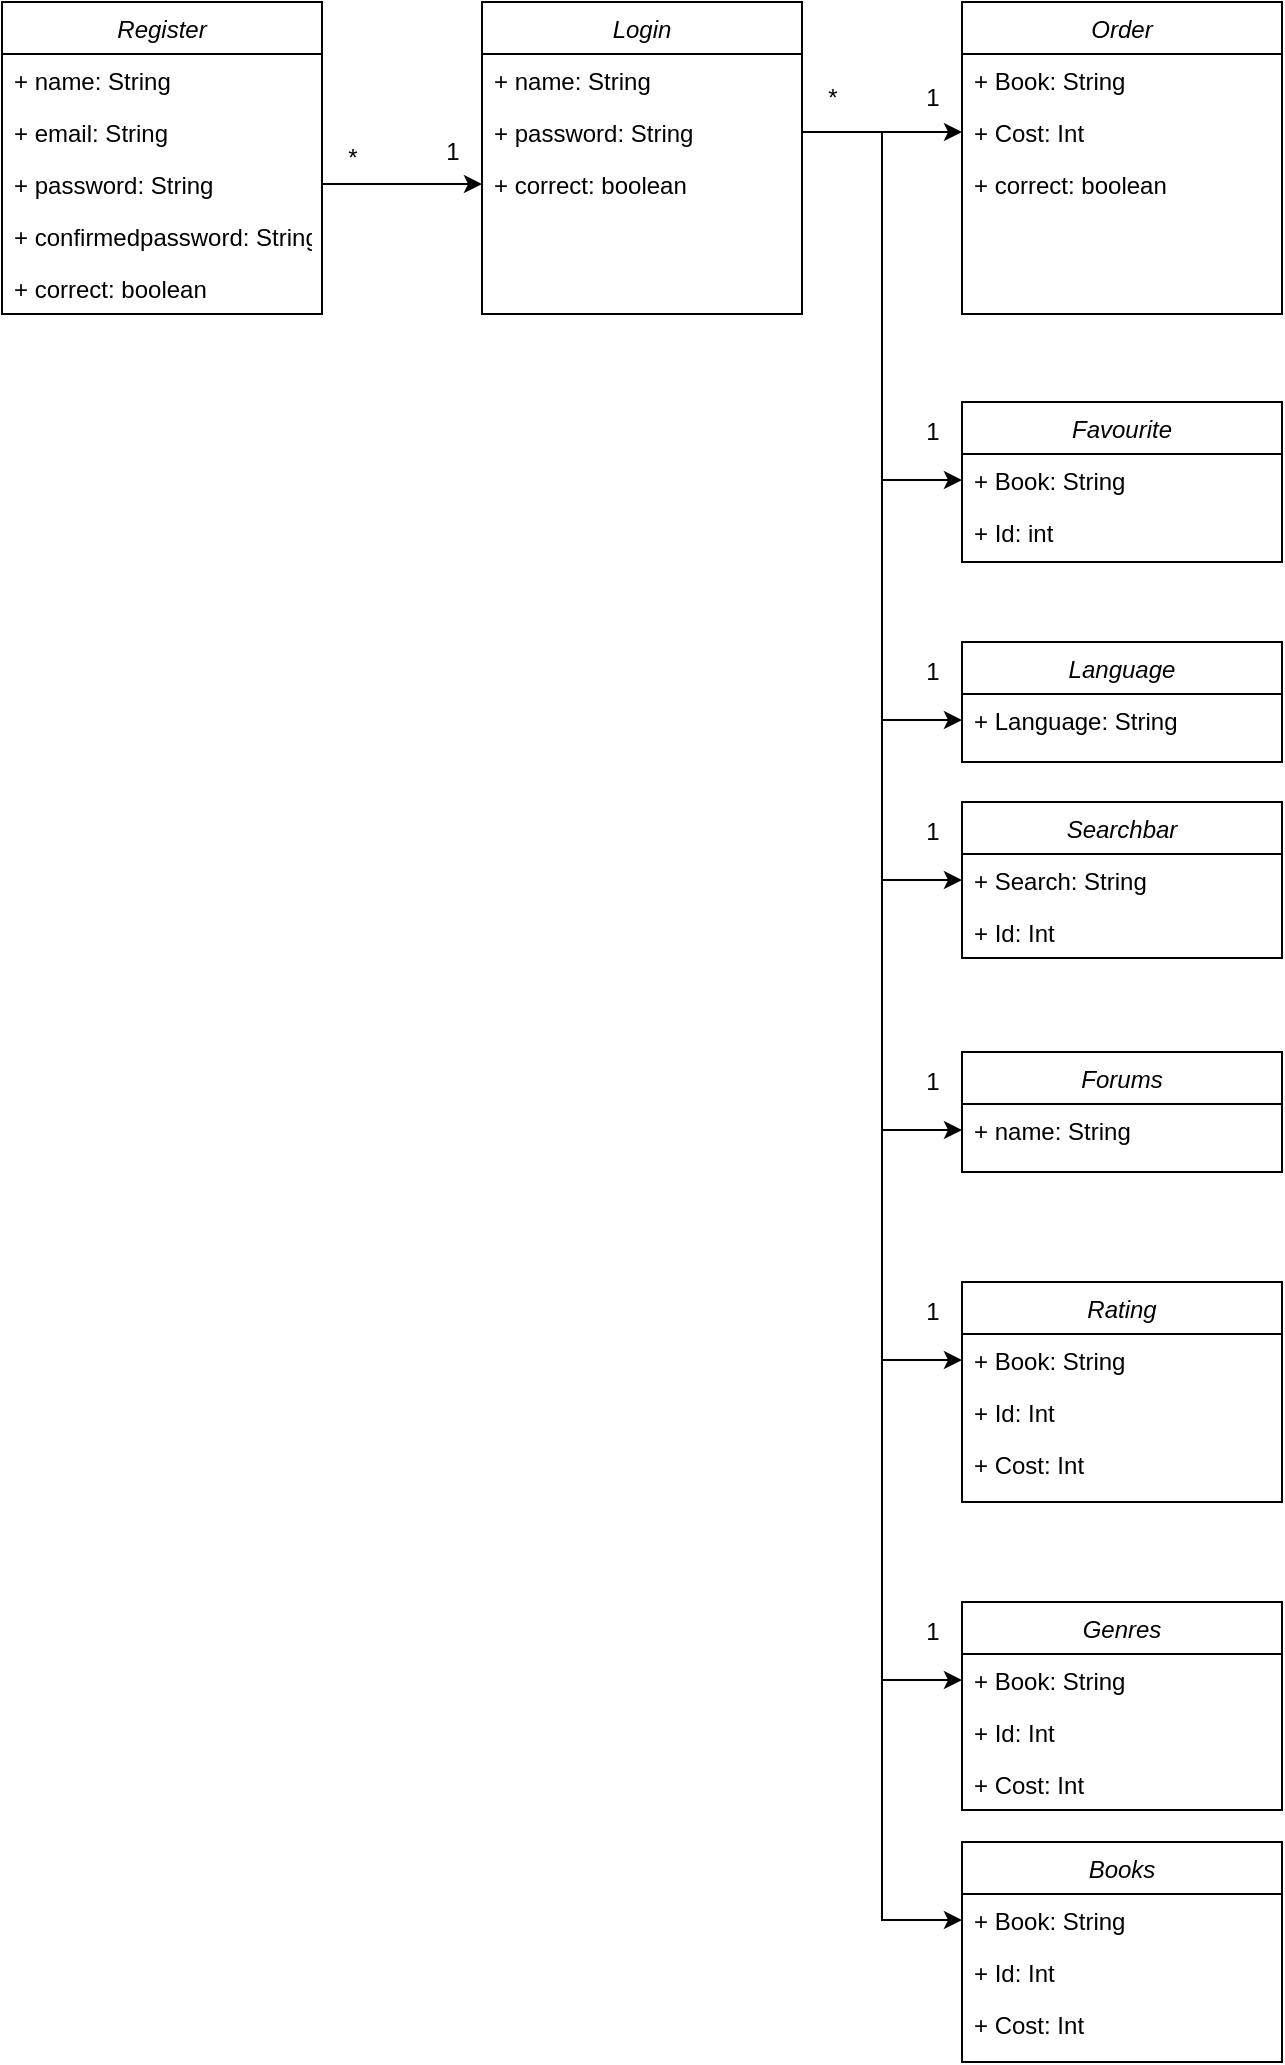 <mxfile version="20.3.0" type="device"><diagram id="C5RBs43oDa-KdzZeNtuy" name="Page-1"><mxGraphModel dx="689" dy="976" grid="1" gridSize="10" guides="1" tooltips="1" connect="1" arrows="1" fold="1" page="1" pageScale="1" pageWidth="827" pageHeight="1169" math="0" shadow="0"><root><mxCell id="WIyWlLk6GJQsqaUBKTNV-0"/><mxCell id="WIyWlLk6GJQsqaUBKTNV-1" parent="WIyWlLk6GJQsqaUBKTNV-0"/><mxCell id="m63bcGbSVluNW7EQ0npI-22" value="Register" style="swimlane;fontStyle=2;align=center;verticalAlign=top;childLayout=stackLayout;horizontal=1;startSize=26;horizontalStack=0;resizeParent=1;resizeLast=0;collapsible=1;marginBottom=0;rounded=0;shadow=0;strokeWidth=1;" parent="WIyWlLk6GJQsqaUBKTNV-1" vertex="1"><mxGeometry width="160" height="156" as="geometry"><mxRectangle x="230" y="140" width="160" height="26" as="alternateBounds"/></mxGeometry></mxCell><mxCell id="m63bcGbSVluNW7EQ0npI-23" value="+ name: String" style="text;align=left;verticalAlign=top;spacingLeft=4;spacingRight=4;overflow=hidden;rotatable=0;points=[[0,0.5],[1,0.5]];portConstraint=eastwest;" parent="m63bcGbSVluNW7EQ0npI-22" vertex="1"><mxGeometry y="26" width="160" height="26" as="geometry"/></mxCell><mxCell id="m63bcGbSVluNW7EQ0npI-24" value="+ email: String" style="text;align=left;verticalAlign=top;spacingLeft=4;spacingRight=4;overflow=hidden;rotatable=0;points=[[0,0.5],[1,0.5]];portConstraint=eastwest;rounded=0;shadow=0;html=0;" parent="m63bcGbSVluNW7EQ0npI-22" vertex="1"><mxGeometry y="52" width="160" height="26" as="geometry"/></mxCell><mxCell id="JaYmI2iD_6hp8TBxrncC-1" value="+ password: String" style="text;align=left;verticalAlign=top;spacingLeft=4;spacingRight=4;overflow=hidden;rotatable=0;points=[[0,0.5],[1,0.5]];portConstraint=eastwest;rounded=0;shadow=0;html=0;" vertex="1" parent="m63bcGbSVluNW7EQ0npI-22"><mxGeometry y="78" width="160" height="26" as="geometry"/></mxCell><mxCell id="JaYmI2iD_6hp8TBxrncC-0" value="+ confirmedpassword: String" style="text;align=left;verticalAlign=top;spacingLeft=4;spacingRight=4;overflow=hidden;rotatable=0;points=[[0,0.5],[1,0.5]];portConstraint=eastwest;rounded=0;shadow=0;html=0;" vertex="1" parent="m63bcGbSVluNW7EQ0npI-22"><mxGeometry y="104" width="160" height="26" as="geometry"/></mxCell><mxCell id="JaYmI2iD_6hp8TBxrncC-7" value="+ correct: boolean" style="text;align=left;verticalAlign=top;spacingLeft=4;spacingRight=4;overflow=hidden;rotatable=0;points=[[0,0.5],[1,0.5]];portConstraint=eastwest;rounded=0;shadow=0;html=0;" vertex="1" parent="m63bcGbSVluNW7EQ0npI-22"><mxGeometry y="130" width="160" height="26" as="geometry"/></mxCell><mxCell id="JaYmI2iD_6hp8TBxrncC-16" value="1" style="text;html=1;align=center;verticalAlign=middle;resizable=0;points=[];autosize=1;strokeColor=none;fillColor=none;" vertex="1" parent="WIyWlLk6GJQsqaUBKTNV-1"><mxGeometry x="210" y="60" width="30" height="30" as="geometry"/></mxCell><mxCell id="JaYmI2iD_6hp8TBxrncC-17" value="*" style="text;html=1;align=center;verticalAlign=middle;resizable=0;points=[];autosize=1;strokeColor=none;fillColor=none;" vertex="1" parent="WIyWlLk6GJQsqaUBKTNV-1"><mxGeometry x="160" y="63" width="30" height="30" as="geometry"/></mxCell><mxCell id="JaYmI2iD_6hp8TBxrncC-18" value="Login" style="swimlane;fontStyle=2;align=center;verticalAlign=top;childLayout=stackLayout;horizontal=1;startSize=26;horizontalStack=0;resizeParent=1;resizeLast=0;collapsible=1;marginBottom=0;rounded=0;shadow=0;strokeWidth=1;" vertex="1" parent="WIyWlLk6GJQsqaUBKTNV-1"><mxGeometry x="240" width="160" height="156" as="geometry"><mxRectangle x="230" y="140" width="160" height="26" as="alternateBounds"/></mxGeometry></mxCell><mxCell id="JaYmI2iD_6hp8TBxrncC-19" value="+ name: String" style="text;align=left;verticalAlign=top;spacingLeft=4;spacingRight=4;overflow=hidden;rotatable=0;points=[[0,0.5],[1,0.5]];portConstraint=eastwest;" vertex="1" parent="JaYmI2iD_6hp8TBxrncC-18"><mxGeometry y="26" width="160" height="26" as="geometry"/></mxCell><mxCell id="JaYmI2iD_6hp8TBxrncC-21" value="+ password: String" style="text;align=left;verticalAlign=top;spacingLeft=4;spacingRight=4;overflow=hidden;rotatable=0;points=[[0,0.5],[1,0.5]];portConstraint=eastwest;rounded=0;shadow=0;html=0;" vertex="1" parent="JaYmI2iD_6hp8TBxrncC-18"><mxGeometry y="52" width="160" height="26" as="geometry"/></mxCell><mxCell id="JaYmI2iD_6hp8TBxrncC-24" value="+ correct: boolean" style="text;align=left;verticalAlign=top;spacingLeft=4;spacingRight=4;overflow=hidden;rotatable=0;points=[[0,0.5],[1,0.5]];portConstraint=eastwest;rounded=0;shadow=0;html=0;" vertex="1" parent="JaYmI2iD_6hp8TBxrncC-18"><mxGeometry y="78" width="160" height="26" as="geometry"/></mxCell><mxCell id="JaYmI2iD_6hp8TBxrncC-25" style="edgeStyle=orthogonalEdgeStyle;rounded=0;orthogonalLoop=1;jettySize=auto;html=1;entryX=0;entryY=0.5;entryDx=0;entryDy=0;" edge="1" parent="WIyWlLk6GJQsqaUBKTNV-1" source="JaYmI2iD_6hp8TBxrncC-1" target="JaYmI2iD_6hp8TBxrncC-24"><mxGeometry relative="1" as="geometry"/></mxCell><mxCell id="JaYmI2iD_6hp8TBxrncC-26" value="Order" style="swimlane;fontStyle=2;align=center;verticalAlign=top;childLayout=stackLayout;horizontal=1;startSize=26;horizontalStack=0;resizeParent=1;resizeLast=0;collapsible=1;marginBottom=0;rounded=0;shadow=0;strokeWidth=1;" vertex="1" parent="WIyWlLk6GJQsqaUBKTNV-1"><mxGeometry x="480" width="160" height="156" as="geometry"><mxRectangle x="230" y="140" width="160" height="26" as="alternateBounds"/></mxGeometry></mxCell><mxCell id="JaYmI2iD_6hp8TBxrncC-27" value="+ Book: String" style="text;align=left;verticalAlign=top;spacingLeft=4;spacingRight=4;overflow=hidden;rotatable=0;points=[[0,0.5],[1,0.5]];portConstraint=eastwest;" vertex="1" parent="JaYmI2iD_6hp8TBxrncC-26"><mxGeometry y="26" width="160" height="26" as="geometry"/></mxCell><mxCell id="JaYmI2iD_6hp8TBxrncC-28" value="+ Cost: Int" style="text;align=left;verticalAlign=top;spacingLeft=4;spacingRight=4;overflow=hidden;rotatable=0;points=[[0,0.5],[1,0.5]];portConstraint=eastwest;rounded=0;shadow=0;html=0;" vertex="1" parent="JaYmI2iD_6hp8TBxrncC-26"><mxGeometry y="52" width="160" height="26" as="geometry"/></mxCell><mxCell id="JaYmI2iD_6hp8TBxrncC-29" value="+ correct: boolean" style="text;align=left;verticalAlign=top;spacingLeft=4;spacingRight=4;overflow=hidden;rotatable=0;points=[[0,0.5],[1,0.5]];portConstraint=eastwest;rounded=0;shadow=0;html=0;" vertex="1" parent="JaYmI2iD_6hp8TBxrncC-26"><mxGeometry y="78" width="160" height="26" as="geometry"/></mxCell><mxCell id="JaYmI2iD_6hp8TBxrncC-30" style="edgeStyle=orthogonalEdgeStyle;rounded=0;orthogonalLoop=1;jettySize=auto;html=1;entryX=0;entryY=0.5;entryDx=0;entryDy=0;" edge="1" parent="WIyWlLk6GJQsqaUBKTNV-1" source="JaYmI2iD_6hp8TBxrncC-21" target="JaYmI2iD_6hp8TBxrncC-28"><mxGeometry relative="1" as="geometry"/></mxCell><mxCell id="JaYmI2iD_6hp8TBxrncC-31" value="1" style="text;html=1;align=center;verticalAlign=middle;resizable=0;points=[];autosize=1;strokeColor=none;fillColor=none;" vertex="1" parent="WIyWlLk6GJQsqaUBKTNV-1"><mxGeometry x="450" y="33" width="30" height="30" as="geometry"/></mxCell><mxCell id="JaYmI2iD_6hp8TBxrncC-32" value="*" style="text;html=1;align=center;verticalAlign=middle;resizable=0;points=[];autosize=1;strokeColor=none;fillColor=none;" vertex="1" parent="WIyWlLk6GJQsqaUBKTNV-1"><mxGeometry x="400" y="33" width="30" height="30" as="geometry"/></mxCell><mxCell id="JaYmI2iD_6hp8TBxrncC-33" value="Rating" style="swimlane;fontStyle=2;align=center;verticalAlign=top;childLayout=stackLayout;horizontal=1;startSize=26;horizontalStack=0;resizeParent=1;resizeLast=0;collapsible=1;marginBottom=0;rounded=0;shadow=0;strokeWidth=1;" vertex="1" parent="WIyWlLk6GJQsqaUBKTNV-1"><mxGeometry x="480" y="640" width="160" height="110" as="geometry"><mxRectangle x="230" y="140" width="160" height="26" as="alternateBounds"/></mxGeometry></mxCell><mxCell id="JaYmI2iD_6hp8TBxrncC-34" value="+ Book: String" style="text;align=left;verticalAlign=top;spacingLeft=4;spacingRight=4;overflow=hidden;rotatable=0;points=[[0,0.5],[1,0.5]];portConstraint=eastwest;" vertex="1" parent="JaYmI2iD_6hp8TBxrncC-33"><mxGeometry y="26" width="160" height="26" as="geometry"/></mxCell><mxCell id="JaYmI2iD_6hp8TBxrncC-45" value="+ Id: Int" style="text;align=left;verticalAlign=top;spacingLeft=4;spacingRight=4;overflow=hidden;rotatable=0;points=[[0,0.5],[1,0.5]];portConstraint=eastwest;rounded=0;shadow=0;html=0;" vertex="1" parent="JaYmI2iD_6hp8TBxrncC-33"><mxGeometry y="52" width="160" height="26" as="geometry"/></mxCell><mxCell id="JaYmI2iD_6hp8TBxrncC-35" value="+ Cost: Int" style="text;align=left;verticalAlign=top;spacingLeft=4;spacingRight=4;overflow=hidden;rotatable=0;points=[[0,0.5],[1,0.5]];portConstraint=eastwest;rounded=0;shadow=0;html=0;" vertex="1" parent="JaYmI2iD_6hp8TBxrncC-33"><mxGeometry y="78" width="160" height="26" as="geometry"/></mxCell><mxCell id="JaYmI2iD_6hp8TBxrncC-38" value="1" style="text;html=1;align=center;verticalAlign=middle;resizable=0;points=[];autosize=1;strokeColor=none;fillColor=none;" vertex="1" parent="WIyWlLk6GJQsqaUBKTNV-1"><mxGeometry x="450" y="640" width="30" height="30" as="geometry"/></mxCell><mxCell id="JaYmI2iD_6hp8TBxrncC-40" value="Favourite" style="swimlane;fontStyle=2;align=center;verticalAlign=top;childLayout=stackLayout;horizontal=1;startSize=26;horizontalStack=0;resizeParent=1;resizeLast=0;collapsible=1;marginBottom=0;rounded=0;shadow=0;strokeWidth=1;" vertex="1" parent="WIyWlLk6GJQsqaUBKTNV-1"><mxGeometry x="480" y="200" width="160" height="80" as="geometry"><mxRectangle x="230" y="140" width="160" height="26" as="alternateBounds"/></mxGeometry></mxCell><mxCell id="JaYmI2iD_6hp8TBxrncC-41" value="+ Book: String" style="text;align=left;verticalAlign=top;spacingLeft=4;spacingRight=4;overflow=hidden;rotatable=0;points=[[0,0.5],[1,0.5]];portConstraint=eastwest;" vertex="1" parent="JaYmI2iD_6hp8TBxrncC-40"><mxGeometry y="26" width="160" height="26" as="geometry"/></mxCell><mxCell id="JaYmI2iD_6hp8TBxrncC-43" value="+ Id: int" style="text;align=left;verticalAlign=top;spacingLeft=4;spacingRight=4;overflow=hidden;rotatable=0;points=[[0,0.5],[1,0.5]];portConstraint=eastwest;rounded=0;shadow=0;html=0;" vertex="1" parent="JaYmI2iD_6hp8TBxrncC-40"><mxGeometry y="52" width="160" height="26" as="geometry"/></mxCell><mxCell id="JaYmI2iD_6hp8TBxrncC-47" style="edgeStyle=orthogonalEdgeStyle;rounded=0;orthogonalLoop=1;jettySize=auto;html=1;entryX=0;entryY=0.5;entryDx=0;entryDy=0;" edge="1" parent="WIyWlLk6GJQsqaUBKTNV-1" source="JaYmI2iD_6hp8TBxrncC-21" target="JaYmI2iD_6hp8TBxrncC-41"><mxGeometry relative="1" as="geometry"/></mxCell><mxCell id="JaYmI2iD_6hp8TBxrncC-48" value="1" style="text;html=1;align=center;verticalAlign=middle;resizable=0;points=[];autosize=1;strokeColor=none;fillColor=none;" vertex="1" parent="WIyWlLk6GJQsqaUBKTNV-1"><mxGeometry x="450" y="200" width="30" height="30" as="geometry"/></mxCell><mxCell id="JaYmI2iD_6hp8TBxrncC-50" value="Language" style="swimlane;fontStyle=2;align=center;verticalAlign=top;childLayout=stackLayout;horizontal=1;startSize=26;horizontalStack=0;resizeParent=1;resizeLast=0;collapsible=1;marginBottom=0;rounded=0;shadow=0;strokeWidth=1;" vertex="1" parent="WIyWlLk6GJQsqaUBKTNV-1"><mxGeometry x="480" y="320" width="160" height="60" as="geometry"><mxRectangle x="230" y="140" width="160" height="26" as="alternateBounds"/></mxGeometry></mxCell><mxCell id="JaYmI2iD_6hp8TBxrncC-51" value="+ Language: String" style="text;align=left;verticalAlign=top;spacingLeft=4;spacingRight=4;overflow=hidden;rotatable=0;points=[[0,0.5],[1,0.5]];portConstraint=eastwest;" vertex="1" parent="JaYmI2iD_6hp8TBxrncC-50"><mxGeometry y="26" width="160" height="26" as="geometry"/></mxCell><mxCell id="JaYmI2iD_6hp8TBxrncC-53" style="edgeStyle=orthogonalEdgeStyle;rounded=0;orthogonalLoop=1;jettySize=auto;html=1;entryX=0;entryY=0.5;entryDx=0;entryDy=0;" edge="1" parent="WIyWlLk6GJQsqaUBKTNV-1" source="JaYmI2iD_6hp8TBxrncC-21" target="JaYmI2iD_6hp8TBxrncC-51"><mxGeometry relative="1" as="geometry"/></mxCell><mxCell id="JaYmI2iD_6hp8TBxrncC-54" value="1" style="text;html=1;align=center;verticalAlign=middle;resizable=0;points=[];autosize=1;strokeColor=none;fillColor=none;" vertex="1" parent="WIyWlLk6GJQsqaUBKTNV-1"><mxGeometry x="450" y="320" width="30" height="30" as="geometry"/></mxCell><mxCell id="JaYmI2iD_6hp8TBxrncC-56" value="Searchbar" style="swimlane;fontStyle=2;align=center;verticalAlign=top;childLayout=stackLayout;horizontal=1;startSize=26;horizontalStack=0;resizeParent=1;resizeLast=0;collapsible=1;marginBottom=0;rounded=0;shadow=0;strokeWidth=1;" vertex="1" parent="WIyWlLk6GJQsqaUBKTNV-1"><mxGeometry x="480" y="400" width="160" height="78" as="geometry"><mxRectangle x="230" y="140" width="160" height="26" as="alternateBounds"/></mxGeometry></mxCell><mxCell id="JaYmI2iD_6hp8TBxrncC-57" value="+ Search: String" style="text;align=left;verticalAlign=top;spacingLeft=4;spacingRight=4;overflow=hidden;rotatable=0;points=[[0,0.5],[1,0.5]];portConstraint=eastwest;" vertex="1" parent="JaYmI2iD_6hp8TBxrncC-56"><mxGeometry y="26" width="160" height="26" as="geometry"/></mxCell><mxCell id="JaYmI2iD_6hp8TBxrncC-63" value="+ Id: Int" style="text;align=left;verticalAlign=top;spacingLeft=4;spacingRight=4;overflow=hidden;rotatable=0;points=[[0,0.5],[1,0.5]];portConstraint=eastwest;" vertex="1" parent="JaYmI2iD_6hp8TBxrncC-56"><mxGeometry y="52" width="160" height="26" as="geometry"/></mxCell><mxCell id="JaYmI2iD_6hp8TBxrncC-58" value="Forums" style="swimlane;fontStyle=2;align=center;verticalAlign=top;childLayout=stackLayout;horizontal=1;startSize=26;horizontalStack=0;resizeParent=1;resizeLast=0;collapsible=1;marginBottom=0;rounded=0;shadow=0;strokeWidth=1;" vertex="1" parent="WIyWlLk6GJQsqaUBKTNV-1"><mxGeometry x="480" y="525" width="160" height="60" as="geometry"><mxRectangle x="230" y="140" width="160" height="26" as="alternateBounds"/></mxGeometry></mxCell><mxCell id="JaYmI2iD_6hp8TBxrncC-59" value="+ name: String" style="text;align=left;verticalAlign=top;spacingLeft=4;spacingRight=4;overflow=hidden;rotatable=0;points=[[0,0.5],[1,0.5]];portConstraint=eastwest;" vertex="1" parent="JaYmI2iD_6hp8TBxrncC-58"><mxGeometry y="26" width="160" height="26" as="geometry"/></mxCell><mxCell id="JaYmI2iD_6hp8TBxrncC-60" style="edgeStyle=orthogonalEdgeStyle;rounded=0;orthogonalLoop=1;jettySize=auto;html=1;entryX=0;entryY=0.5;entryDx=0;entryDy=0;" edge="1" parent="WIyWlLk6GJQsqaUBKTNV-1" source="JaYmI2iD_6hp8TBxrncC-21" target="JaYmI2iD_6hp8TBxrncC-57"><mxGeometry relative="1" as="geometry"/></mxCell><mxCell id="JaYmI2iD_6hp8TBxrncC-61" value="1" style="text;html=1;align=center;verticalAlign=middle;resizable=0;points=[];autosize=1;strokeColor=none;fillColor=none;" vertex="1" parent="WIyWlLk6GJQsqaUBKTNV-1"><mxGeometry x="450" y="400" width="30" height="30" as="geometry"/></mxCell><mxCell id="JaYmI2iD_6hp8TBxrncC-64" style="edgeStyle=orthogonalEdgeStyle;rounded=0;orthogonalLoop=1;jettySize=auto;html=1;entryX=0;entryY=0.5;entryDx=0;entryDy=0;" edge="1" parent="WIyWlLk6GJQsqaUBKTNV-1" source="JaYmI2iD_6hp8TBxrncC-21" target="JaYmI2iD_6hp8TBxrncC-59"><mxGeometry relative="1" as="geometry"/></mxCell><mxCell id="JaYmI2iD_6hp8TBxrncC-65" value="1" style="text;html=1;align=center;verticalAlign=middle;resizable=0;points=[];autosize=1;strokeColor=none;fillColor=none;" vertex="1" parent="WIyWlLk6GJQsqaUBKTNV-1"><mxGeometry x="450" y="525" width="30" height="30" as="geometry"/></mxCell><mxCell id="JaYmI2iD_6hp8TBxrncC-67" style="edgeStyle=orthogonalEdgeStyle;rounded=0;orthogonalLoop=1;jettySize=auto;html=1;entryX=0;entryY=0.5;entryDx=0;entryDy=0;" edge="1" parent="WIyWlLk6GJQsqaUBKTNV-1" source="JaYmI2iD_6hp8TBxrncC-21" target="JaYmI2iD_6hp8TBxrncC-34"><mxGeometry relative="1" as="geometry"/></mxCell><mxCell id="JaYmI2iD_6hp8TBxrncC-68" value="Genres" style="swimlane;fontStyle=2;align=center;verticalAlign=top;childLayout=stackLayout;horizontal=1;startSize=26;horizontalStack=0;resizeParent=1;resizeLast=0;collapsible=1;marginBottom=0;rounded=0;shadow=0;strokeWidth=1;" vertex="1" parent="WIyWlLk6GJQsqaUBKTNV-1"><mxGeometry x="480" y="800" width="160" height="104" as="geometry"><mxRectangle x="230" y="140" width="160" height="26" as="alternateBounds"/></mxGeometry></mxCell><mxCell id="JaYmI2iD_6hp8TBxrncC-69" value="+ Book: String" style="text;align=left;verticalAlign=top;spacingLeft=4;spacingRight=4;overflow=hidden;rotatable=0;points=[[0,0.5],[1,0.5]];portConstraint=eastwest;" vertex="1" parent="JaYmI2iD_6hp8TBxrncC-68"><mxGeometry y="26" width="160" height="26" as="geometry"/></mxCell><mxCell id="JaYmI2iD_6hp8TBxrncC-70" value="+ Id: Int" style="text;align=left;verticalAlign=top;spacingLeft=4;spacingRight=4;overflow=hidden;rotatable=0;points=[[0,0.5],[1,0.5]];portConstraint=eastwest;rounded=0;shadow=0;html=0;" vertex="1" parent="JaYmI2iD_6hp8TBxrncC-68"><mxGeometry y="52" width="160" height="26" as="geometry"/></mxCell><mxCell id="JaYmI2iD_6hp8TBxrncC-71" value="+ Cost: Int" style="text;align=left;verticalAlign=top;spacingLeft=4;spacingRight=4;overflow=hidden;rotatable=0;points=[[0,0.5],[1,0.5]];portConstraint=eastwest;rounded=0;shadow=0;html=0;" vertex="1" parent="JaYmI2iD_6hp8TBxrncC-68"><mxGeometry y="78" width="160" height="26" as="geometry"/></mxCell><mxCell id="JaYmI2iD_6hp8TBxrncC-73" value="Books" style="swimlane;fontStyle=2;align=center;verticalAlign=top;childLayout=stackLayout;horizontal=1;startSize=26;horizontalStack=0;resizeParent=1;resizeLast=0;collapsible=1;marginBottom=0;rounded=0;shadow=0;strokeWidth=1;" vertex="1" parent="WIyWlLk6GJQsqaUBKTNV-1"><mxGeometry x="480" y="920" width="160" height="110" as="geometry"><mxRectangle x="230" y="140" width="160" height="26" as="alternateBounds"/></mxGeometry></mxCell><mxCell id="JaYmI2iD_6hp8TBxrncC-74" value="+ Book: String" style="text;align=left;verticalAlign=top;spacingLeft=4;spacingRight=4;overflow=hidden;rotatable=0;points=[[0,0.5],[1,0.5]];portConstraint=eastwest;" vertex="1" parent="JaYmI2iD_6hp8TBxrncC-73"><mxGeometry y="26" width="160" height="26" as="geometry"/></mxCell><mxCell id="JaYmI2iD_6hp8TBxrncC-75" value="+ Id: Int" style="text;align=left;verticalAlign=top;spacingLeft=4;spacingRight=4;overflow=hidden;rotatable=0;points=[[0,0.5],[1,0.5]];portConstraint=eastwest;rounded=0;shadow=0;html=0;" vertex="1" parent="JaYmI2iD_6hp8TBxrncC-73"><mxGeometry y="52" width="160" height="26" as="geometry"/></mxCell><mxCell id="JaYmI2iD_6hp8TBxrncC-76" value="+ Cost: Int" style="text;align=left;verticalAlign=top;spacingLeft=4;spacingRight=4;overflow=hidden;rotatable=0;points=[[0,0.5],[1,0.5]];portConstraint=eastwest;rounded=0;shadow=0;html=0;" vertex="1" parent="JaYmI2iD_6hp8TBxrncC-73"><mxGeometry y="78" width="160" height="26" as="geometry"/></mxCell><mxCell id="JaYmI2iD_6hp8TBxrncC-78" style="edgeStyle=orthogonalEdgeStyle;rounded=0;orthogonalLoop=1;jettySize=auto;html=1;entryX=0;entryY=0.5;entryDx=0;entryDy=0;" edge="1" parent="WIyWlLk6GJQsqaUBKTNV-1" source="JaYmI2iD_6hp8TBxrncC-21" target="JaYmI2iD_6hp8TBxrncC-69"><mxGeometry relative="1" as="geometry"/></mxCell><mxCell id="JaYmI2iD_6hp8TBxrncC-79" value="1" style="text;html=1;align=center;verticalAlign=middle;resizable=0;points=[];autosize=1;strokeColor=none;fillColor=none;" vertex="1" parent="WIyWlLk6GJQsqaUBKTNV-1"><mxGeometry x="450" y="800" width="30" height="30" as="geometry"/></mxCell><mxCell id="JaYmI2iD_6hp8TBxrncC-80" style="edgeStyle=orthogonalEdgeStyle;rounded=0;orthogonalLoop=1;jettySize=auto;html=1;entryX=0;entryY=0.5;entryDx=0;entryDy=0;" edge="1" parent="WIyWlLk6GJQsqaUBKTNV-1" source="JaYmI2iD_6hp8TBxrncC-21" target="JaYmI2iD_6hp8TBxrncC-74"><mxGeometry relative="1" as="geometry"/></mxCell></root></mxGraphModel></diagram></mxfile>